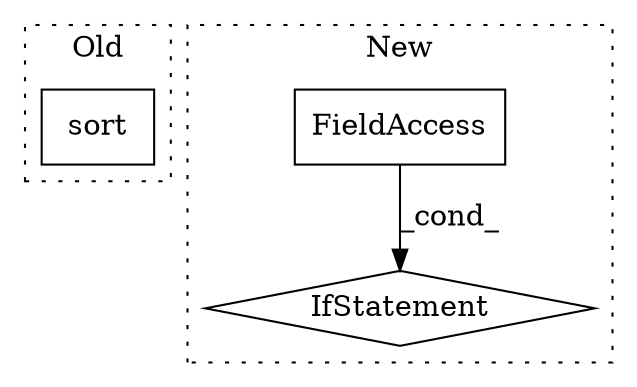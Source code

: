 digraph G {
subgraph cluster0 {
1 [label="sort" a="32" s="1391,1449" l="5,1" shape="box"];
label = "Old";
style="dotted";
}
subgraph cluster1 {
2 [label="IfStatement" a="25" s="1480,1493" l="4,2" shape="diamond"];
3 [label="FieldAccess" a="22" s="1484" l="9" shape="box"];
label = "New";
style="dotted";
}
3 -> 2 [label="_cond_"];
}